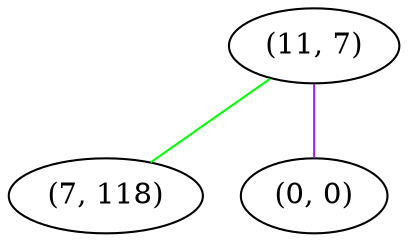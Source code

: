 graph "" {
"(11, 7)";
"(7, 118)";
"(0, 0)";
"(11, 7)" -- "(7, 118)"  [color=green, key=0, weight=2];
"(11, 7)" -- "(0, 0)"  [color=purple, key=0, weight=4];
}
